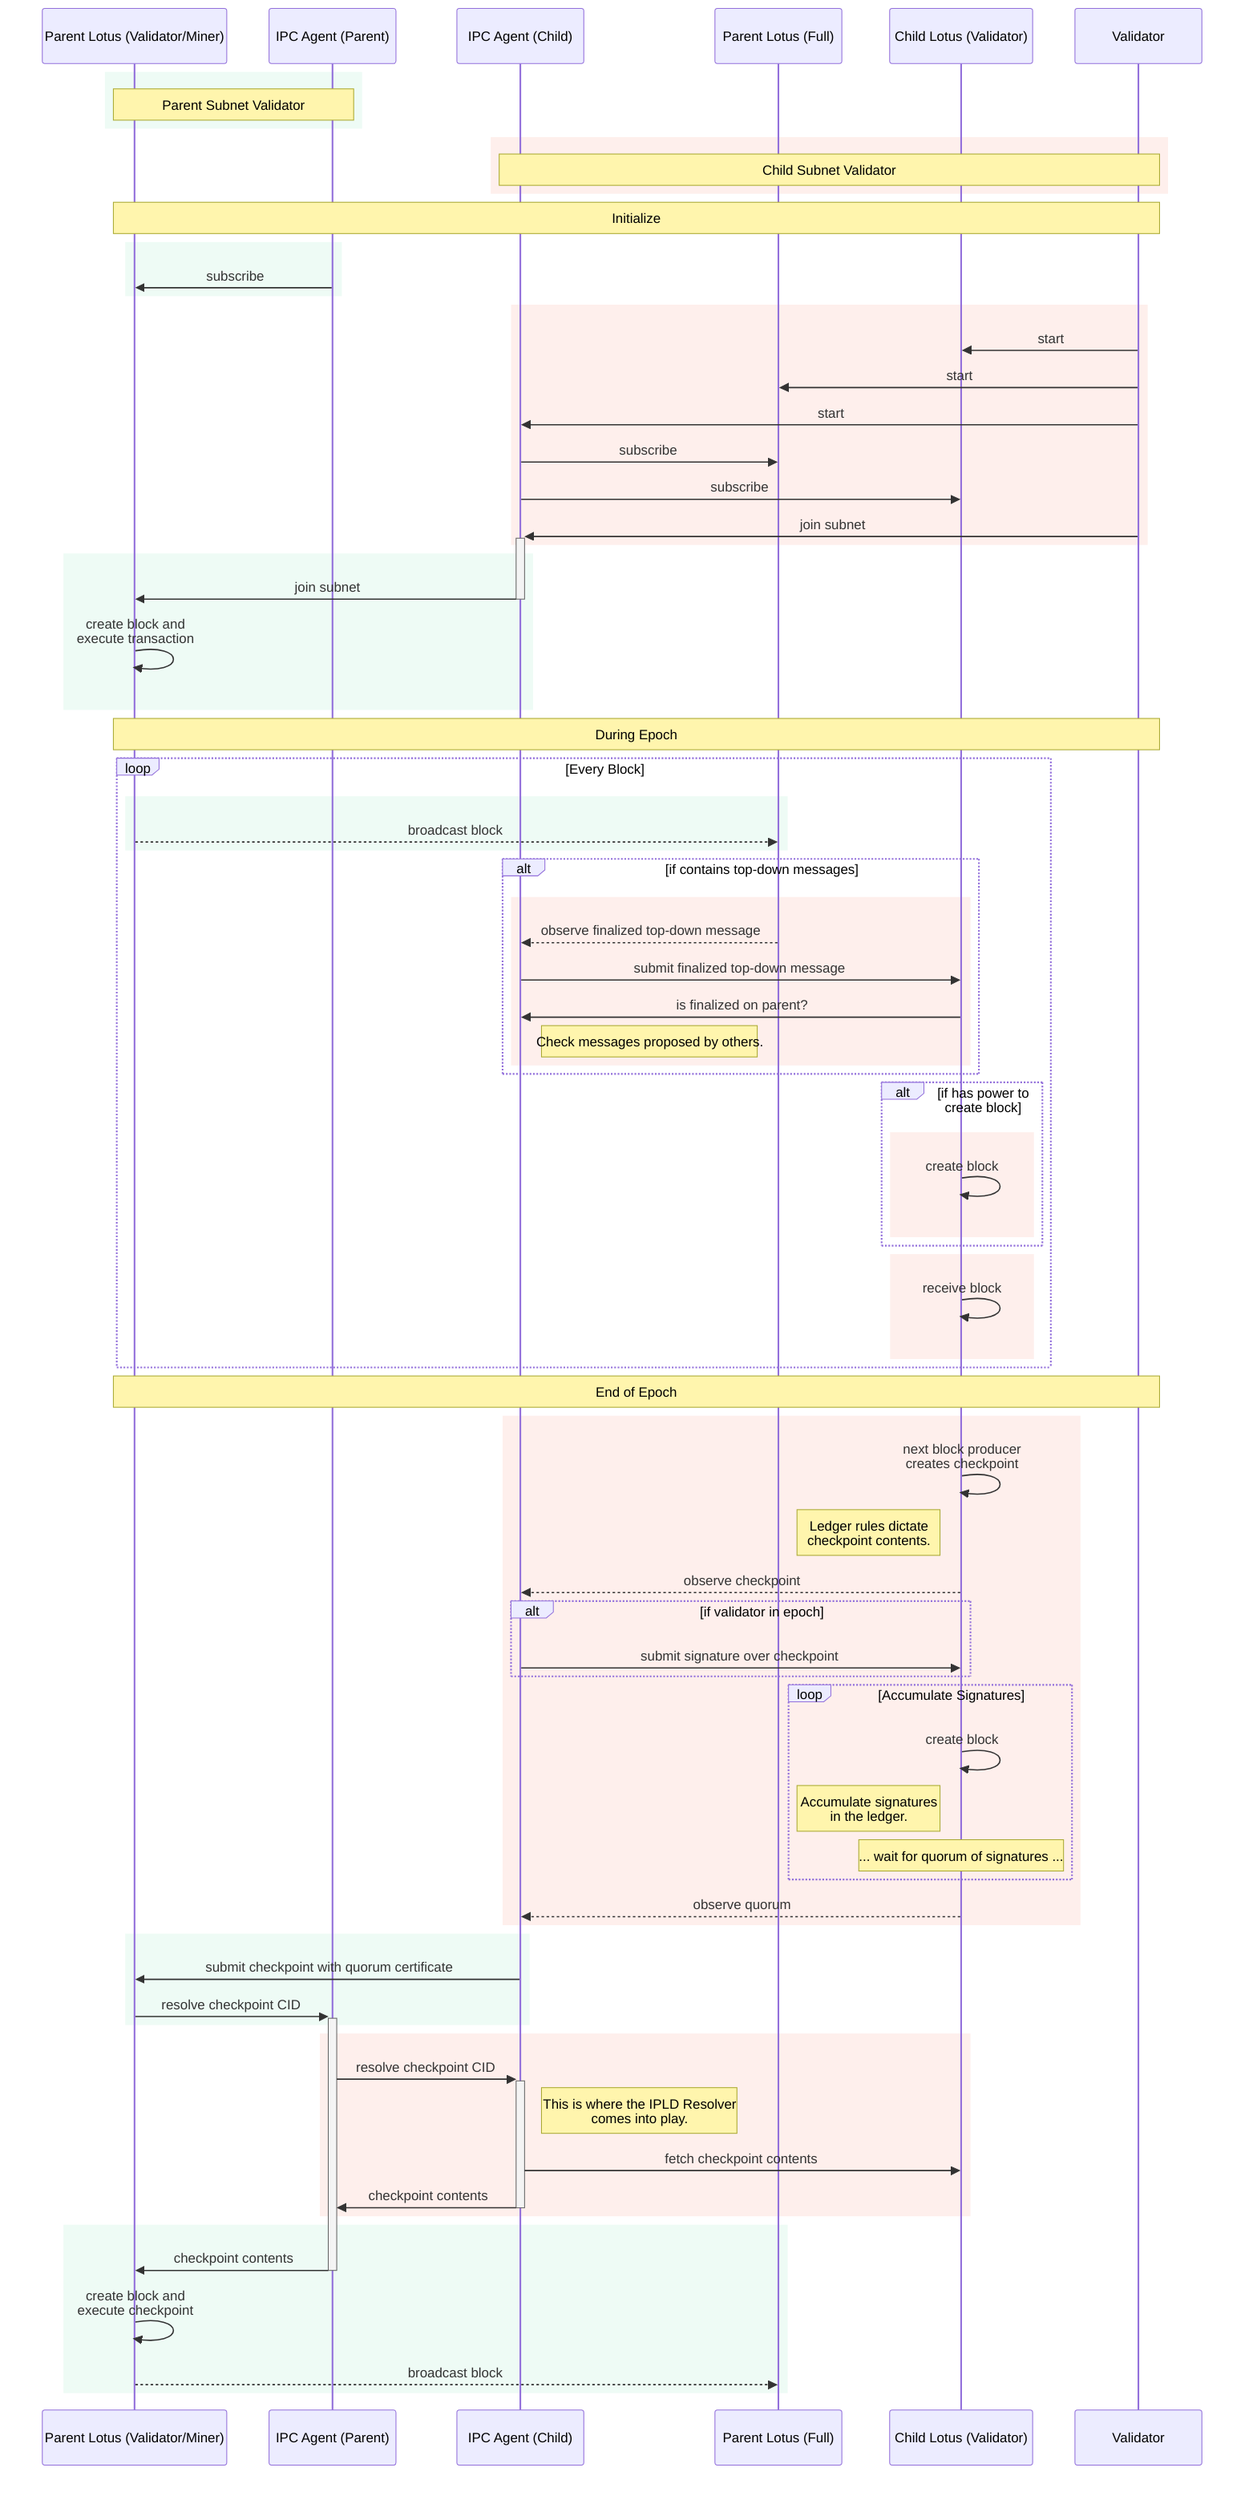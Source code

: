 sequenceDiagram
    participant ParentLotus as Parent Lotus (Validator/Miner)
    participant ParentAgent as IPC Agent (Parent)
    participant ChildAgent as IPC Agent (Child)
    participant FullLotus as Parent Lotus (Full)
    participant ChildLotus as Child Lotus (Validator)
    participant Validator as Validator

    rect rgb(238, 251, 245)
        Note over ParentLotus, ParentAgent: Parent Subnet Validator
    end
    rect rgb(254, 239, 236)
        Note over ChildAgent, Validator: Child Subnet Validator
    end

    %% Initialize
    Note over ParentLotus, Validator: Initialize

    rect rgb(238, 251, 245)
        ParentAgent->>ParentLotus: subscribe
    end

    rect rgb(254, 239, 236)
        Validator->>ChildLotus: start
        Validator->>FullLotus: start
        Validator->>ChildAgent: start

        ChildAgent->>FullLotus: subscribe
        ChildAgent->>ChildLotus: subscribe

        Validator->>+ChildAgent: join subnet
    end
    rect rgb(238, 251, 245)
        ChildAgent->>-ParentLotus: join subnet
        ParentLotus->>ParentLotus: create block and<br/>execute transaction
    end

    %% During Epoch
    Note over ParentLotus, Validator: During Epoch

    loop Every Block
        rect rgb(238, 251, 245)
            ParentLotus-->>FullLotus: broadcast block
        end
        alt if contains top-down messages
            rect rgb(254, 239, 236)
                FullLotus-->>ChildAgent: observe finalized top-down message
                ChildAgent->>ChildLotus: submit finalized top-down message
                ChildLotus->>ChildAgent: is finalized on parent?
                Note right of ChildAgent: Check messages proposed by others.
            end
        end

        alt if has power to create block
            rect rgb(254, 239, 236)
                ChildLotus->>ChildLotus: create block
            end
        end

        rect rgb(254, 239, 236)
            ChildLotus->>ChildLotus: receive block
        end
    end

    %% End of Epoch
    Note over ParentLotus, Validator: End of Epoch

    rect rgb(254, 239, 236)
        ChildLotus->>ChildLotus: next block producer<br/>creates checkpoint
        Note left of ChildLotus: Ledger rules dictate<br/>checkpoint contents.
        ChildLotus-->>ChildAgent: observe checkpoint

        alt if validator in epoch
            ChildAgent->>ChildLotus: submit signature over checkpoint
        end

        loop Accumulate Signatures
            ChildLotus->>ChildLotus: create block
            Note left of ChildLotus: Accumulate signatures<br/>in the ledger.
            Note over ChildLotus: ... wait for quorum of signatures ...
        end

        ChildLotus-->>ChildAgent: observe quorum
    end
    rect rgb(238, 251, 245)
        ChildAgent->>ParentLotus: submit checkpoint with quorum certificate

        ParentLotus->>+ParentAgent: resolve checkpoint CID
    end
    rect rgb(254, 239, 236)
        ParentAgent->>+ChildAgent: resolve checkpoint CID
        Note right of ChildAgent: This is where the IPLD Resolver<br/>comes into play.
        ChildAgent->>ChildLotus: fetch checkpoint contents
        ChildAgent->>-ParentAgent: checkpoint contents
    end
    rect rgb(238, 251, 245)
        ParentAgent->>-ParentLotus: checkpoint contents

        ParentLotus->>ParentLotus: create block and<br/>execute checkpoint
        ParentLotus-->>FullLotus: broadcast block
    end